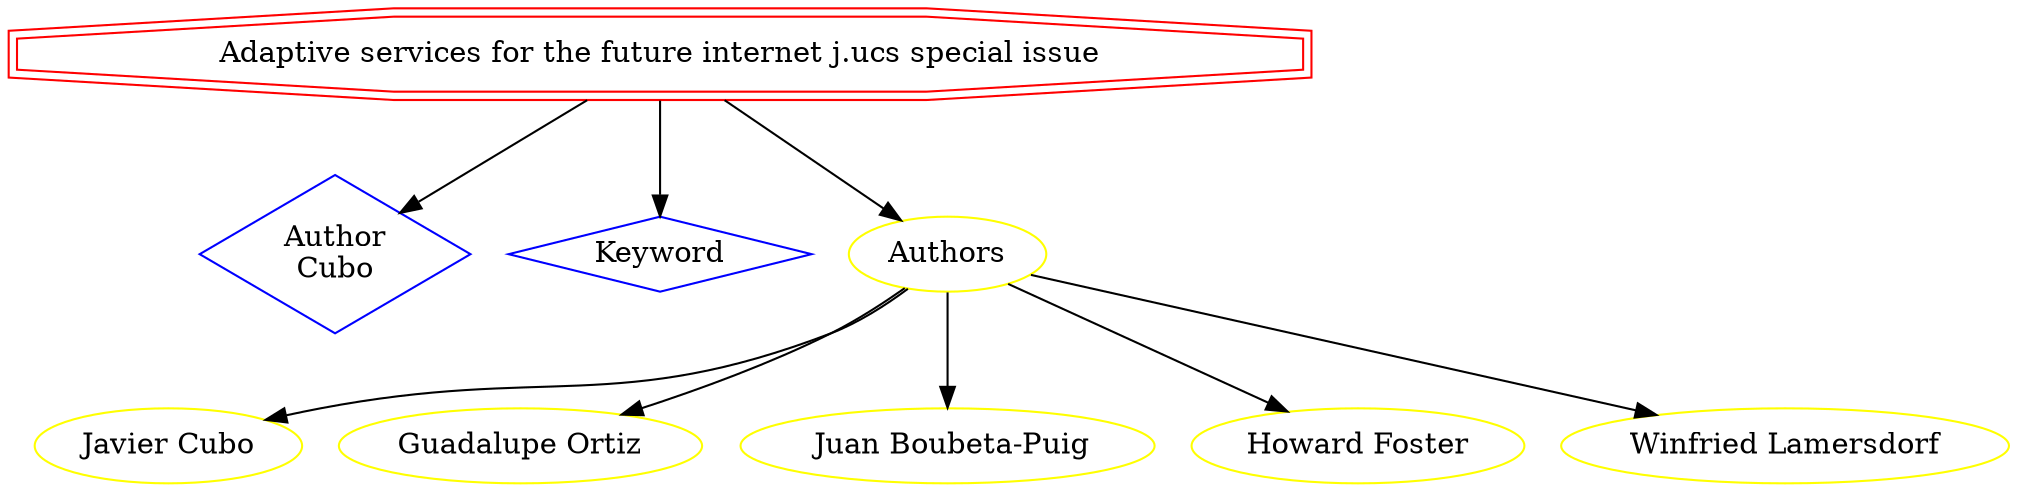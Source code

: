 strict digraph mind_map100 {
	node [color=red shape=doubleoctagon]
	"Adaptive services for the future internet j.ucs special issue"
	node [color=blue shape=diamond]
	"Author
Cubo"
	Keyword
	"Adaptive services for the future internet j.ucs special issue" -> "Author
Cubo"
	"Adaptive services for the future internet j.ucs special issue" -> Keyword
	node [color=yellow shape=ellipse]
	"Adaptive services for the future internet j.ucs special issue" -> Authors
	Authors -> "Javier Cubo"
	Authors -> "Guadalupe Ortiz"
	Authors -> " Juan Boubeta-Puig"
	Authors -> "Howard Foster"
	Authors -> "Winfried Lamersdorf"
}
